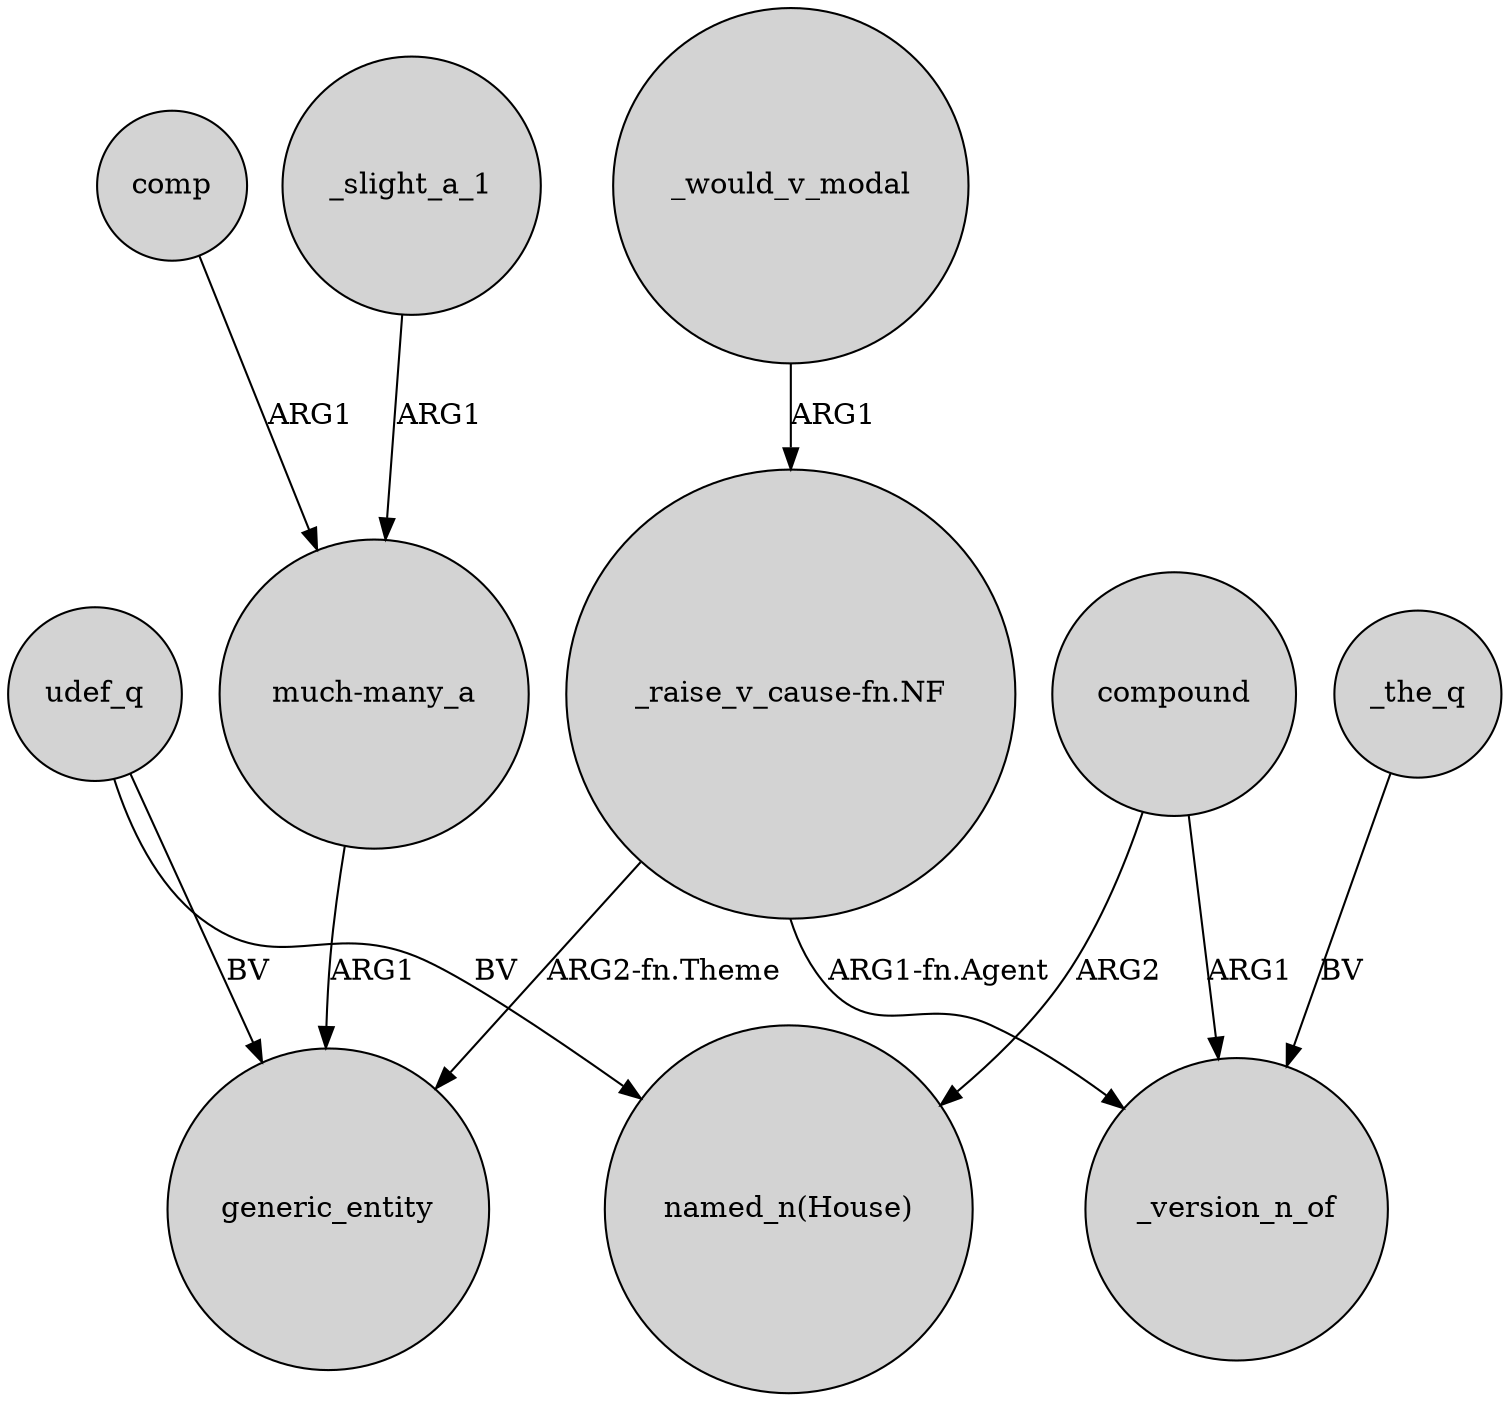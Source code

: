 digraph {
	node [shape=circle style=filled]
	udef_q -> "named_n(House)" [label=BV]
	"_raise_v_cause-fn.NF" -> _version_n_of [label="ARG1-fn.Agent"]
	_would_v_modal -> "_raise_v_cause-fn.NF" [label=ARG1]
	"_raise_v_cause-fn.NF" -> generic_entity [label="ARG2-fn.Theme"]
	comp -> "much-many_a" [label=ARG1]
	udef_q -> generic_entity [label=BV]
	_slight_a_1 -> "much-many_a" [label=ARG1]
	"much-many_a" -> generic_entity [label=ARG1]
	_the_q -> _version_n_of [label=BV]
	compound -> _version_n_of [label=ARG1]
	compound -> "named_n(House)" [label=ARG2]
}
